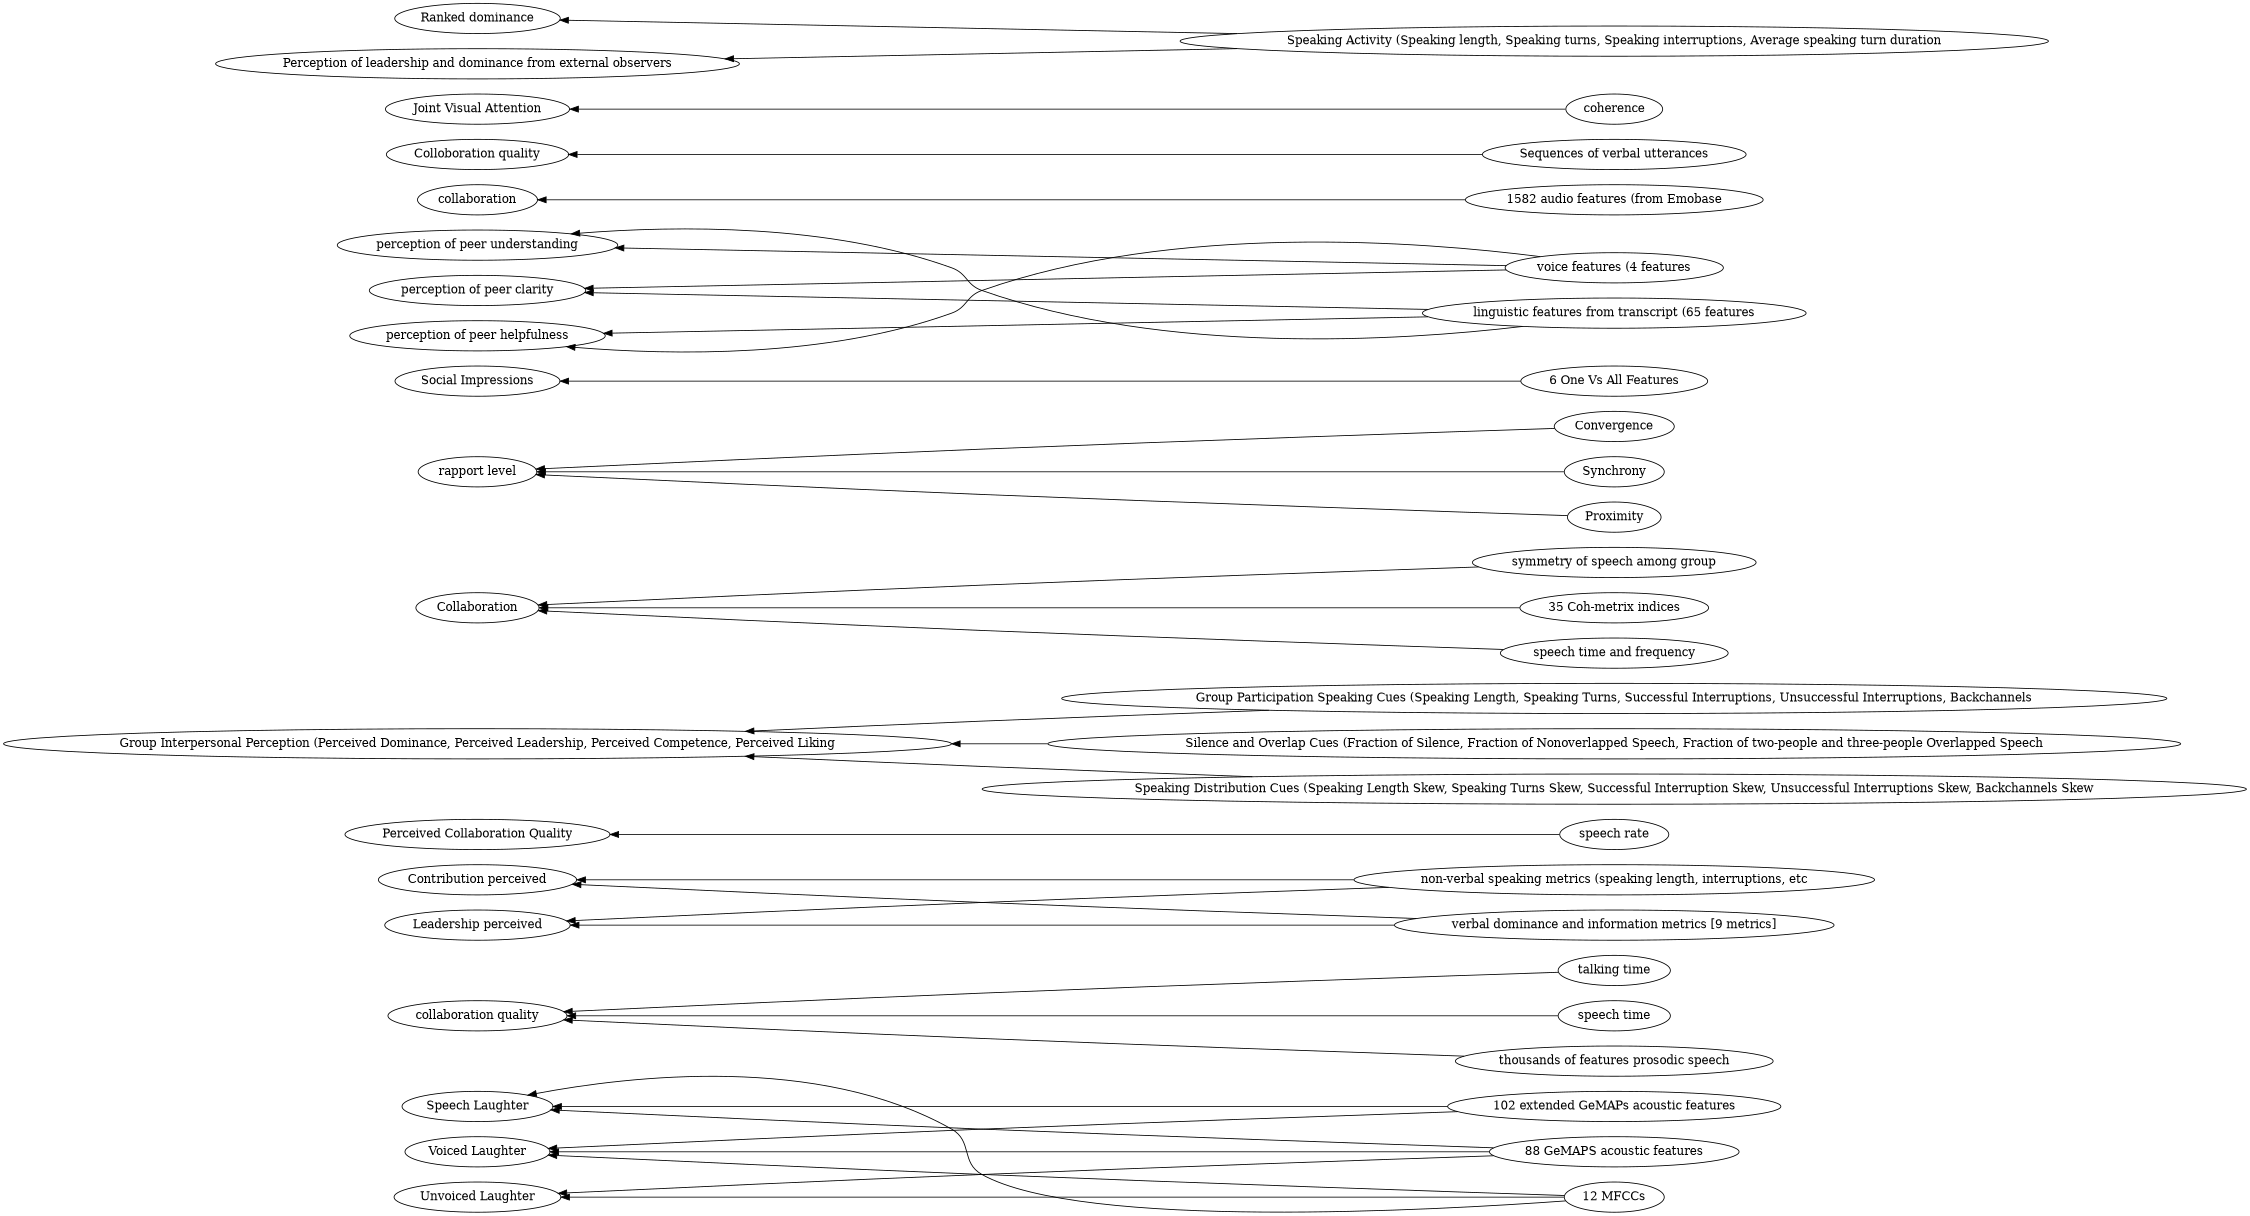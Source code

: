 digraph Test {
	rankdir=RL
	size="15,15"
	overlap=false
	splines=true
	{rank=same; "102 extended GeMAPs acoustic features" "talking time" "non-verbal speaking metrics (speaking length, interruptions, etc" "verbal dominance and information metrics [9 metrics]" "speech rate" "Group Participation Speaking Cues (Speaking Length, Speaking Turns, Successful Interruptions, Unsuccessful Interruptions, Backchannels" "symmetry of speech among group" "Silence and Overlap Cues (Fraction of Silence, Fraction of Nonoverlapped Speech, Fraction of two-people and three-people Overlapped Speech" "Convergence" "Synchrony" "6 One Vs All Features" "35 Coh-metrix indices" "voice features (4 features" "12 MFCCs" "1582 audio features (from Emobase" "88 GeMAPS acoustic features" "speech time and frequency" "speech time" "Proximity" "Speaking Distribution Cues (Speaking Length Skew, Speaking Turns Skew, Successful Interruption Skew, Unsuccessful Interruptions Skew, Backchannels Skew" "thousands of features prosodic speech" "Sequences of verbal utterances" "linguistic features from transcript (65 features" "coherence" "Speaking Activity (Speaking length, Speaking turns, Speaking interruptions, Average speaking turn duration";}
	{rank=same; "Colloboration quality" "rapport level" "Ranked dominance" "Perceived Collaboration Quality" "Collaboration" "Perception of leadership and dominance from external observers" "Joint Visual Attention" "perception of peer understanding" "Social Impressions" "Unvoiced Laughter" "perception of peer clarity" "collaboration quality" "Contribution perceived" "perception of peer helpfulness" "collaboration" "Group Interpersonal Perception (Perceived Dominance, Perceived Leadership, Perceived Competence, Perceived Liking" "Voiced Laughter" "Leadership perceived" "Speech Laughter";}
	"verbal dominance and information metrics [9 metrics]" [href="https://scholar.google.com/scholar?hl=en&q=A%20Multimodal-Sensor-Enabled%20Room%20for%20Unobtrusive%20Group%20Meeting%20Analysis"]
	"verbal dominance and information metrics [9 metrics]" -> "Leadership perceived"
	"verbal dominance and information metrics [9 metrics]" [href="https://scholar.google.com/scholar?hl=en&q=A%20Multimodal-Sensor-Enabled%20Room%20for%20Unobtrusive%20Group%20Meeting%20Analysis"]
	"verbal dominance and information metrics [9 metrics]" -> "Contribution perceived"
	"non-verbal speaking metrics (speaking length, interruptions, etc" [href="https://scholar.google.com/scholar?hl=en&q=A%20Multimodal-Sensor-Enabled%20Room%20for%20Unobtrusive%20Group%20Meeting%20Analysis"]
	"non-verbal speaking metrics (speaking length, interruptions, etc" -> "Leadership perceived"
	"non-verbal speaking metrics (speaking length, interruptions, etc" [href="https://scholar.google.com/scholar?hl=en&q=A%20Multimodal-Sensor-Enabled%20Room%20for%20Unobtrusive%20Group%20Meeting%20Analysis"]
	"non-verbal speaking metrics (speaking length, interruptions, etc" -> "Contribution perceived"
	"Group Participation Speaking Cues (Speaking Length, Speaking Turns, Successful Interruptions, Unsuccessful Interruptions, Backchannels" [href="https://scholar.google.com/scholar?hl=en&q=Linking%20Speaking%20and%20Looking%20Behavior%20Patterns%20with%20Group%20Composition,%20Perception,%20and%20Performance"]
	"Group Participation Speaking Cues (Speaking Length, Speaking Turns, Successful Interruptions, Unsuccessful Interruptions, Backchannels" -> "Group Interpersonal Perception (Perceived Dominance, Perceived Leadership, Perceived Competence, Perceived Liking"
	"Silence and Overlap Cues (Fraction of Silence, Fraction of Nonoverlapped Speech, Fraction of two-people and three-people Overlapped Speech" [href="https://scholar.google.com/scholar?hl=en&q=Linking%20Speaking%20and%20Looking%20Behavior%20Patterns%20with%20Group%20Composition,%20Perception,%20and%20Performance"]
	"Silence and Overlap Cues (Fraction of Silence, Fraction of Nonoverlapped Speech, Fraction of two-people and three-people Overlapped Speech" -> "Group Interpersonal Perception (Perceived Dominance, Perceived Leadership, Perceived Competence, Perceived Liking"
	"Speaking Distribution Cues (Speaking Length Skew, Speaking Turns Skew, Successful Interruption Skew, Unsuccessful Interruptions Skew, Backchannels Skew" [href="https://scholar.google.com/scholar?hl=en&q=Linking%20Speaking%20and%20Looking%20Behavior%20Patterns%20with%20Group%20Composition,%20Perception,%20and%20Performance"]
	"Speaking Distribution Cues (Speaking Length Skew, Speaking Turns Skew, Successful Interruption Skew, Unsuccessful Interruptions Skew, Backchannels Skew" -> "Group Interpersonal Perception (Perceived Dominance, Perceived Leadership, Perceived Competence, Perceived Liking"
	"88 GeMAPS acoustic features" [href="https://scholar.google.com/scholar?hl=en&q=Automatic%20Recognition%20of%20Affective%20Laughter%20in%20Spontaneous%20Dyadic%20Interactions%20from%20Audiovisual%20Signals"]
	"88 GeMAPS acoustic features" -> "Voiced Laughter"
	"102 extended GeMAPs acoustic features" [href="https://scholar.google.com/scholar?hl=en&q=Automatic%20Recognition%20of%20Affective%20Laughter%20in%20Spontaneous%20Dyadic%20Interactions%20from%20Audiovisual%20Signals"]
	"102 extended GeMAPs acoustic features" -> "Voiced Laughter"
	"12 MFCCs" [href="https://scholar.google.com/scholar?hl=en&q=Automatic%20Recognition%20of%20Affective%20Laughter%20in%20Spontaneous%20Dyadic%20Interactions%20from%20Audiovisual%20Signals"]
	"12 MFCCs" -> "Voiced Laughter"
	"88 GeMAPS acoustic features" [href="https://scholar.google.com/scholar?hl=en&q=Automatic%20Recognition%20of%20Affective%20Laughter%20in%20Spontaneous%20Dyadic%20Interactions%20from%20Audiovisual%20Signals"]
	"88 GeMAPS acoustic features" -> "Unvoiced Laughter"
	"12 MFCCs" [href="https://scholar.google.com/scholar?hl=en&q=Automatic%20Recognition%20of%20Affective%20Laughter%20in%20Spontaneous%20Dyadic%20Interactions%20from%20Audiovisual%20Signals"]
	"12 MFCCs" -> "Unvoiced Laughter"
	"88 GeMAPS acoustic features" [href="https://scholar.google.com/scholar?hl=en&q=Automatic%20Recognition%20of%20Affective%20Laughter%20in%20Spontaneous%20Dyadic%20Interactions%20from%20Audiovisual%20Signals"]
	"88 GeMAPS acoustic features" -> "Speech Laughter"
	"102 extended GeMAPs acoustic features" [href="https://scholar.google.com/scholar?hl=en&q=Automatic%20Recognition%20of%20Affective%20Laughter%20in%20Spontaneous%20Dyadic%20Interactions%20from%20Audiovisual%20Signals"]
	"102 extended GeMAPs acoustic features" -> "Speech Laughter"
	"12 MFCCs" [href="https://scholar.google.com/scholar?hl=en&q=Automatic%20Recognition%20of%20Affective%20Laughter%20in%20Spontaneous%20Dyadic%20Interactions%20from%20Audiovisual%20Signals"]
	"12 MFCCs" -> "Speech Laughter"
	"speech rate" [href="https://scholar.google.com/scholar?hl=en&q=Modeling%20Team-level%20Multimodal%20Dynamics%20during%20Multiparty%20Collaboration"]
	"speech rate" -> "Perceived Collaboration Quality"
	Proximity [href="https://scholar.google.com/scholar?hl=en&q=Acoustic-Prosodic%20Entrainment%20and%20Rapport%20in%20Collaborative%20Learning%20Dialogues"]
	Proximity -> "rapport level"
	Convergence [href="https://scholar.google.com/scholar?hl=en&q=Acoustic-Prosodic%20Entrainment%20and%20Rapport%20in%20Collaborative%20Learning%20Dialogues"]
	Convergence -> "rapport level"
	Synchrony [href="https://scholar.google.com/scholar?hl=en&q=Acoustic-Prosodic%20Entrainment%20and%20Rapport%20in%20Collaborative%20Learning%20Dialogues"]
	Synchrony -> "rapport level"
	"6 One Vs All Features" [href="https://scholar.google.com/scholar?hl=en&q=Personality%20classification%20and%20behaviour%20interpretation:%20An%20approach%20based%20on%20feature%20categories"]
	"6 One Vs All Features" -> "Social Impressions"
	"Speaking Activity (Speaking length, Speaking turns, Speaking interruptions, Average speaking turn duration" [href="https://scholar.google.com/scholar?hl=en&q=Emergent%20leaders%20through%20looking%20and%20speaking:%20from%20audio-visual%20data%20to%20multimodal%20recognition"]
	"Speaking Activity (Speaking length, Speaking turns, Speaking interruptions, Average speaking turn duration" -> "Perception of leadership and dominance from external observers"
	"Speaking Activity (Speaking length, Speaking turns, Speaking interruptions, Average speaking turn duration" [href="https://scholar.google.com/scholar?hl=en&q=Emergent%20leaders%20through%20looking%20and%20speaking:%20from%20audio-visual%20data%20to%20multimodal%20recognition"]
	"Speaking Activity (Speaking length, Speaking turns, Speaking interruptions, Average speaking turn duration" -> "Ranked dominance"
	"linguistic features from transcript (65 features" [href="https://scholar.google.com/scholar?hl=en&q=Multimodal%20Analysis%20of%20Vocal%20Collaborative%20Search:A%20Public%20Corpus%20and%20Results"]
	"linguistic features from transcript (65 features" -> "perception of peer helpfulness"
	"voice features (4 features" [href="https://scholar.google.com/scholar?hl=en&q=Multimodal%20Analysis%20of%20Vocal%20Collaborative%20Search:A%20Public%20Corpus%20and%20Results"]
	"voice features (4 features" -> "perception of peer helpfulness"
	"linguistic features from transcript (65 features" [href="https://scholar.google.com/scholar?hl=en&q=Multimodal%20Analysis%20of%20Vocal%20Collaborative%20Search:A%20Public%20Corpus%20and%20Results"]
	"linguistic features from transcript (65 features" -> "perception of peer understanding"
	"voice features (4 features" [href="https://scholar.google.com/scholar?hl=en&q=Multimodal%20Analysis%20of%20Vocal%20Collaborative%20Search:A%20Public%20Corpus%20and%20Results"]
	"voice features (4 features" -> "perception of peer understanding"
	"linguistic features from transcript (65 features" [href="https://scholar.google.com/scholar?hl=en&q=Multimodal%20Analysis%20of%20Vocal%20Collaborative%20Search:A%20Public%20Corpus%20and%20Results"]
	"linguistic features from transcript (65 features" -> "perception of peer clarity"
	"voice features (4 features" [href="https://scholar.google.com/scholar?hl=en&q=Multimodal%20Analysis%20of%20Vocal%20Collaborative%20Search:A%20Public%20Corpus%20and%20Results"]
	"voice features (4 features" -> "perception of peer clarity"
	"Sequences of verbal utterances" [href="https://scholar.google.com/scholar?hl=en&q=Capturing%20and%20analyzing%20verbal%20and%20physical%20collaborative%20learning%20interactions%20at%20an%20enriched%20interactive%20tabletop"]
	"Sequences of verbal utterances" -> "Colloboration quality"
	"1582 audio features (from Emobase" [href="https://scholar.google.com/scholar?hl=en&q=High%20Accuracy%20Detection%20of%20Collaboration%20From%20Log%20Data%20and%20Superficial%20Speech%20Features"]
	"1582 audio features (from Emobase" -> collaboration
	coherence [href="https://scholar.google.com/scholar?hl=en&q=Does%20Seeing%20One%20Another’s%20Gaze%20Affect%20Group%20Dialogue?"]
	coherence -> "Joint Visual Attention"
	"35 Coh-metrix indices" [href="https://scholar.google.com/scholar?hl=en&q=Predicting%20the%20Quality%20of%20Collaborative%20Problem%20Solving%20Through%20Linguistic%20Analysis%20of%20Discourse"]
	"35 Coh-metrix indices" -> Collaboration
	"talking time" [href="https://scholar.google.com/scholar?hl=en&q=Toward%20Using%20Multi-Modal%20Learning%20Analytics%20to%20Support%20and%20Measure%20Collaboration%20in%20Co-Located%20Dyads"]
	"talking time" -> "collaboration quality"
	"speech time and frequency" [href="https://scholar.google.com/scholar?hl=en&q=An%20Automatic%20Approach%20for%20Mining%20Patterns%20of%20Collaboration%20around%20an%20Interactive%20Tabletop"]
	"speech time and frequency" -> Collaboration
	"symmetry of speech among group" [href="https://scholar.google.com/scholar?hl=en&q=An%20Automatic%20Approach%20for%20Mining%20Patterns%20of%20Collaboration%20around%20an%20Interactive%20Tabletop"]
	"symmetry of speech among group" -> Collaboration
	"speech time" [href="https://scholar.google.com/scholar?hl=en&q=Using%20the%20Tablet%20Gestures%20and%20Speech%20of%20Pairs%20of%20Students%20to%20Classify%20Their%20Collaboration"]
	"speech time" -> "collaboration quality"
	"thousands of features prosodic speech" [href="https://scholar.google.com/scholar?hl=en&q=Using%20the%20Tablet%20Gestures%20and%20Speech%20of%20Pairs%20of%20Students%20to%20Classify%20Their%20Collaboration"]
	"thousands of features prosodic speech" -> "collaboration quality"
}
